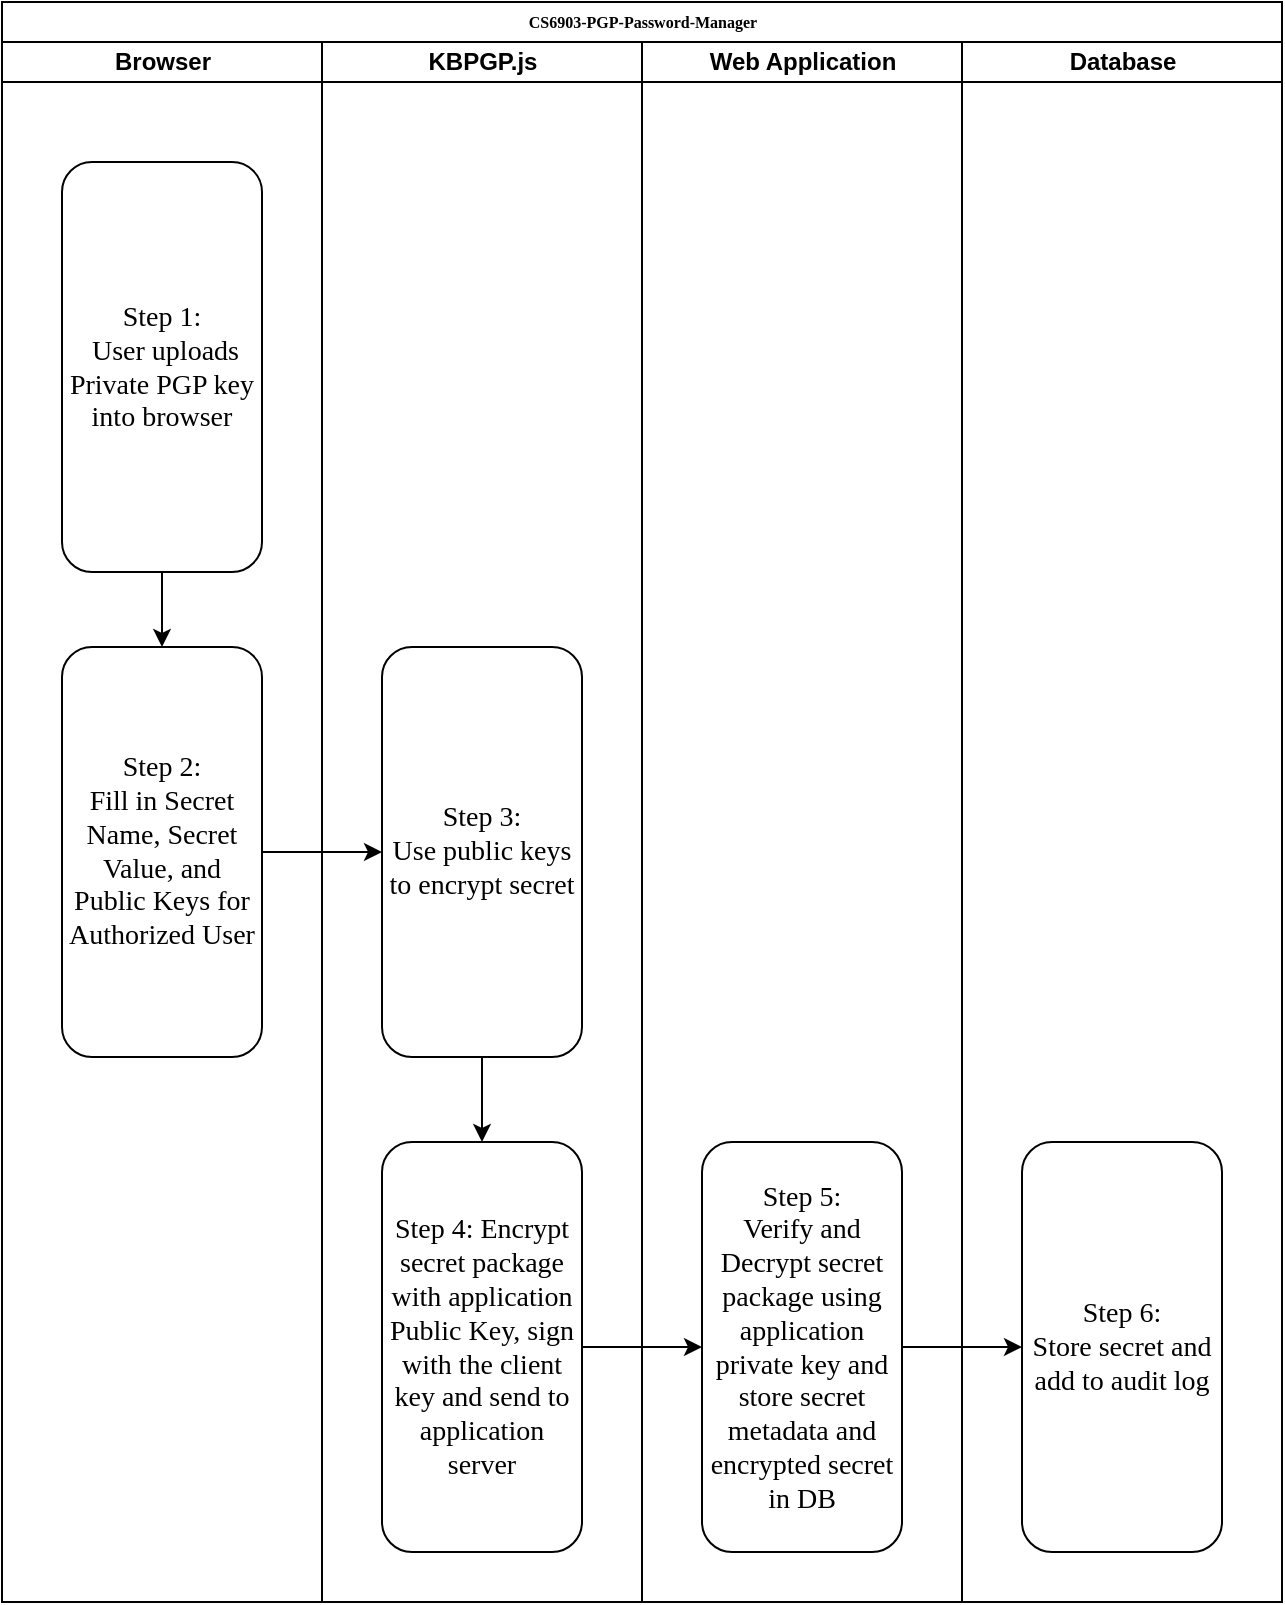 <mxfile version="14.5.1" type="device" pages="3"><diagram name="Encryption Workflow" id="3IWM-hO4_AfGY4iNZ0u6"><mxGraphModel dx="1106" dy="997" grid="1" gridSize="10" guides="1" tooltips="1" connect="1" arrows="1" fold="1" page="1" pageScale="1" pageWidth="1100" pageHeight="850" background="#ffffff" math="0" shadow="0"><root><mxCell id="H6HY7y45X6eIFJvKDLGl-0"/><mxCell id="H6HY7y45X6eIFJvKDLGl-1" parent="H6HY7y45X6eIFJvKDLGl-0"/><mxCell id="H6HY7y45X6eIFJvKDLGl-2" value="CS6903-PGP-Password-Manager" style="swimlane;html=1;childLayout=stackLayout;startSize=20;rounded=0;shadow=0;labelBackgroundColor=none;strokeWidth=1;fontFamily=Verdana;fontSize=8;align=center;" parent="H6HY7y45X6eIFJvKDLGl-1" vertex="1"><mxGeometry x="70" y="40" width="640" height="800" as="geometry"/></mxCell><mxCell id="H6HY7y45X6eIFJvKDLGl-3" value="Browser" style="swimlane;html=1;startSize=20;" parent="H6HY7y45X6eIFJvKDLGl-2" vertex="1"><mxGeometry y="20" width="160" height="780" as="geometry"/></mxCell><mxCell id="H6HY7y45X6eIFJvKDLGl-42" style="edgeStyle=orthogonalEdgeStyle;rounded=0;orthogonalLoop=1;jettySize=auto;html=1;exitX=0.5;exitY=1;exitDx=0;exitDy=0;" parent="H6HY7y45X6eIFJvKDLGl-3" source="H6HY7y45X6eIFJvKDLGl-4" target="H6HY7y45X6eIFJvKDLGl-7" edge="1"><mxGeometry relative="1" as="geometry"/></mxCell><mxCell id="H6HY7y45X6eIFJvKDLGl-4" value="&lt;font style=&quot;font-size: 14px&quot;&gt;Step 1:&lt;br&gt;&amp;nbsp;User uploads Private PGP key into browser&lt;/font&gt;" style="rounded=1;whiteSpace=wrap;html=1;shadow=0;labelBackgroundColor=none;strokeWidth=1;fontFamily=Verdana;fontSize=8;align=center;" parent="H6HY7y45X6eIFJvKDLGl-3" vertex="1"><mxGeometry x="30" y="60" width="100" height="205" as="geometry"/></mxCell><mxCell id="H6HY7y45X6eIFJvKDLGl-7" value="&lt;font style=&quot;font-size: 14px&quot;&gt;Step 2: &lt;br&gt;Fill in Secret Name, Secret Value, and Public Keys for Authorized User&lt;br&gt;&lt;/font&gt;" style="rounded=1;whiteSpace=wrap;html=1;shadow=0;labelBackgroundColor=none;strokeWidth=1;fontFamily=Verdana;fontSize=8;align=center;" parent="H6HY7y45X6eIFJvKDLGl-3" vertex="1"><mxGeometry x="30" y="302.5" width="100" height="205" as="geometry"/></mxCell><mxCell id="H6HY7y45X6eIFJvKDLGl-9" style="edgeStyle=orthogonalEdgeStyle;rounded=1;html=1;labelBackgroundColor=none;startArrow=none;startFill=0;startSize=5;endArrow=classicThin;endFill=1;endSize=5;jettySize=auto;orthogonalLoop=1;strokeWidth=1;fontFamily=Verdana;fontSize=8" parent="H6HY7y45X6eIFJvKDLGl-2" edge="1"><mxGeometry relative="1" as="geometry"><mxPoint x="120" y="205" as="sourcePoint"/></mxGeometry></mxCell><mxCell id="H6HY7y45X6eIFJvKDLGl-10" style="edgeStyle=orthogonalEdgeStyle;rounded=1;html=1;labelBackgroundColor=none;startArrow=none;startFill=0;startSize=5;endArrow=classicThin;endFill=1;endSize=5;jettySize=auto;orthogonalLoop=1;strokeWidth=1;fontFamily=Verdana;fontSize=8" parent="H6HY7y45X6eIFJvKDLGl-2" edge="1"><mxGeometry relative="1" as="geometry"><mxPoint x="70" y="235" as="targetPoint"/></mxGeometry></mxCell><mxCell id="H6HY7y45X6eIFJvKDLGl-11" style="edgeStyle=orthogonalEdgeStyle;rounded=1;html=1;labelBackgroundColor=none;startArrow=none;startFill=0;startSize=5;endArrow=classicThin;endFill=1;endSize=5;jettySize=auto;orthogonalLoop=1;strokeWidth=1;fontFamily=Verdana;fontSize=8" parent="H6HY7y45X6eIFJvKDLGl-2" edge="1"><mxGeometry relative="1" as="geometry"><mxPoint x="510" y="290" as="targetPoint"/></mxGeometry></mxCell><mxCell id="H6HY7y45X6eIFJvKDLGl-12" style="edgeStyle=orthogonalEdgeStyle;rounded=1;html=1;labelBackgroundColor=none;startArrow=none;startFill=0;startSize=5;endArrow=classicThin;endFill=1;endSize=5;jettySize=auto;orthogonalLoop=1;strokeWidth=1;fontFamily=Verdana;fontSize=8" parent="H6HY7y45X6eIFJvKDLGl-2" edge="1"><mxGeometry relative="1" as="geometry"><mxPoint x="670" y="690" as="targetPoint"/></mxGeometry></mxCell><mxCell id="H6HY7y45X6eIFJvKDLGl-13" style="edgeStyle=orthogonalEdgeStyle;rounded=1;html=1;labelBackgroundColor=none;startArrow=none;startFill=0;startSize=5;endArrow=classicThin;endFill=1;endSize=5;jettySize=auto;orthogonalLoop=1;strokeWidth=1;fontFamily=Verdana;fontSize=8" parent="H6HY7y45X6eIFJvKDLGl-2" edge="1"><mxGeometry relative="1" as="geometry"><mxPoint x="770" y="690" as="sourcePoint"/></mxGeometry></mxCell><mxCell id="H6HY7y45X6eIFJvKDLGl-14" style="edgeStyle=orthogonalEdgeStyle;rounded=1;html=1;labelBackgroundColor=none;startArrow=none;startFill=0;startSize=5;endArrow=classicThin;endFill=1;endSize=5;jettySize=auto;orthogonalLoop=1;strokeWidth=1;fontFamily=Verdana;fontSize=8" parent="H6HY7y45X6eIFJvKDLGl-2" edge="1"><mxGeometry relative="1" as="geometry"><mxPoint x="610" y="450" as="sourcePoint"/></mxGeometry></mxCell><mxCell id="H6HY7y45X6eIFJvKDLGl-15" style="edgeStyle=orthogonalEdgeStyle;rounded=1;html=1;labelBackgroundColor=none;startArrow=none;startFill=0;startSize=5;endArrow=classicThin;endFill=1;endSize=5;jettySize=auto;orthogonalLoop=1;strokeWidth=1;fontFamily=Verdana;fontSize=8" parent="H6HY7y45X6eIFJvKDLGl-2" edge="1"><mxGeometry relative="1" as="geometry"><Array as="points"><mxPoint x="660" y="610"/><mxPoint x="660" y="550"/><mxPoint x="400" y="550"/></Array><mxPoint x="400" y="580" as="targetPoint"/></mxGeometry></mxCell><mxCell id="H6HY7y45X6eIFJvKDLGl-16" style="edgeStyle=orthogonalEdgeStyle;rounded=1;html=1;labelBackgroundColor=none;startArrow=none;startFill=0;startSize=5;endArrow=classicThin;endFill=1;endSize=5;jettySize=auto;orthogonalLoop=1;strokeColor=#000000;strokeWidth=1;fontFamily=Verdana;fontSize=8;fontColor=#000000;" parent="H6HY7y45X6eIFJvKDLGl-2" edge="1"><mxGeometry relative="1" as="geometry"><mxPoint x="610" y="610" as="targetPoint"/></mxGeometry></mxCell><mxCell id="H6HY7y45X6eIFJvKDLGl-17" style="edgeStyle=orthogonalEdgeStyle;rounded=1;html=1;labelBackgroundColor=none;startArrow=none;startFill=0;startSize=5;endArrow=classicThin;endFill=1;endSize=5;jettySize=auto;orthogonalLoop=1;strokeWidth=1;fontFamily=Verdana;fontSize=8" parent="H6HY7y45X6eIFJvKDLGl-2" edge="1"><mxGeometry relative="1" as="geometry"><Array as="points"><mxPoint x="660" y="610"/><mxPoint x="660" y="550"/><mxPoint x="80" y="550"/></Array><mxPoint x="80" y="580" as="targetPoint"/></mxGeometry></mxCell><mxCell id="H6HY7y45X6eIFJvKDLGl-18" style="edgeStyle=orthogonalEdgeStyle;rounded=1;html=1;labelBackgroundColor=none;startArrow=none;startFill=0;startSize=5;endArrow=classicThin;endFill=1;endSize=5;jettySize=auto;orthogonalLoop=1;strokeWidth=1;fontFamily=Verdana;fontSize=8" parent="H6HY7y45X6eIFJvKDLGl-2" edge="1"><mxGeometry relative="1" as="geometry"><Array as="points"><mxPoint x="80" y="650"/><mxPoint x="490" y="650"/><mxPoint x="490" y="610"/></Array><mxPoint x="80" y="640" as="sourcePoint"/></mxGeometry></mxCell><mxCell id="H6HY7y45X6eIFJvKDLGl-19" style="edgeStyle=orthogonalEdgeStyle;rounded=1;html=1;labelBackgroundColor=none;startArrow=none;startFill=0;startSize=5;endArrow=classicThin;endFill=1;endSize=5;jettySize=auto;orthogonalLoop=1;strokeWidth=1;fontFamily=Verdana;fontSize=8" parent="H6HY7y45X6eIFJvKDLGl-2" edge="1"><mxGeometry relative="1" as="geometry"><mxPoint x="450" y="610" as="sourcePoint"/></mxGeometry></mxCell><mxCell id="H6HY7y45X6eIFJvKDLGl-20" value="KBPGP.js" style="swimlane;html=1;startSize=20;" parent="H6HY7y45X6eIFJvKDLGl-2" vertex="1"><mxGeometry x="160" y="20" width="160" height="780" as="geometry"/></mxCell><mxCell id="H6HY7y45X6eIFJvKDLGl-46" style="edgeStyle=orthogonalEdgeStyle;rounded=0;orthogonalLoop=1;jettySize=auto;html=1;entryX=0.5;entryY=0;entryDx=0;entryDy=0;" parent="H6HY7y45X6eIFJvKDLGl-20" source="H6HY7y45X6eIFJvKDLGl-23" target="H6HY7y45X6eIFJvKDLGl-8" edge="1"><mxGeometry relative="1" as="geometry"/></mxCell><mxCell id="H6HY7y45X6eIFJvKDLGl-23" value="&lt;font style=&quot;font-size: 14px&quot;&gt;Step 3: &lt;br&gt;Use public keys to encrypt secret&lt;br&gt;&lt;/font&gt;" style="rounded=1;whiteSpace=wrap;html=1;shadow=0;labelBackgroundColor=none;strokeWidth=1;fontFamily=Verdana;fontSize=8;align=center;" parent="H6HY7y45X6eIFJvKDLGl-20" vertex="1"><mxGeometry x="30" y="302.5" width="100" height="205" as="geometry"/></mxCell><mxCell id="H6HY7y45X6eIFJvKDLGl-8" value="&lt;font style=&quot;font-size: 14px&quot;&gt;Step 4: Encrypt secret package with application Public Key, sign with the client key and send to application server&lt;br&gt;&lt;/font&gt;" style="rounded=1;whiteSpace=wrap;html=1;shadow=0;labelBackgroundColor=none;strokeWidth=1;fontFamily=Verdana;fontSize=8;align=center;" parent="H6HY7y45X6eIFJvKDLGl-20" vertex="1"><mxGeometry x="30" y="550" width="100" height="205" as="geometry"/></mxCell><mxCell id="H6HY7y45X6eIFJvKDLGl-24" value="Web Application" style="swimlane;html=1;startSize=20;" parent="H6HY7y45X6eIFJvKDLGl-2" vertex="1"><mxGeometry x="320" y="20" width="160" height="780" as="geometry"/></mxCell><mxCell id="H6HY7y45X6eIFJvKDLGl-25" style="edgeStyle=orthogonalEdgeStyle;rounded=1;html=1;labelBackgroundColor=none;startArrow=none;startFill=0;startSize=5;endArrow=classicThin;endFill=1;endSize=5;jettySize=auto;orthogonalLoop=1;strokeWidth=1;fontFamily=Verdana;fontSize=8" parent="H6HY7y45X6eIFJvKDLGl-24" edge="1"><mxGeometry relative="1" as="geometry"><mxPoint x="80" y="215" as="sourcePoint"/></mxGeometry></mxCell><mxCell id="H6HY7y45X6eIFJvKDLGl-43" value="&lt;font style=&quot;font-size: 14px&quot;&gt;Step 5:&lt;br&gt;Verify and Decrypt secret package using application private key and store secret metadata and encrypted secret in DB&lt;br&gt;&lt;/font&gt;" style="rounded=1;whiteSpace=wrap;html=1;shadow=0;labelBackgroundColor=none;strokeWidth=1;fontFamily=Verdana;fontSize=8;align=center;" parent="H6HY7y45X6eIFJvKDLGl-24" vertex="1"><mxGeometry x="30" y="550" width="100" height="205" as="geometry"/></mxCell><mxCell id="H6HY7y45X6eIFJvKDLGl-28" value="Database" style="swimlane;html=1;startSize=20;" parent="H6HY7y45X6eIFJvKDLGl-2" vertex="1"><mxGeometry x="480" y="20" width="160" height="780" as="geometry"/></mxCell><mxCell id="H6HY7y45X6eIFJvKDLGl-29" style="edgeStyle=orthogonalEdgeStyle;rounded=1;html=1;labelBackgroundColor=none;startArrow=none;startFill=0;startSize=5;endArrow=classicThin;endFill=1;endSize=5;jettySize=auto;orthogonalLoop=1;strokeWidth=1;fontFamily=Verdana;fontSize=8" parent="H6HY7y45X6eIFJvKDLGl-28" edge="1"><mxGeometry relative="1" as="geometry"><mxPoint x="80" y="400" as="targetPoint"/></mxGeometry></mxCell><mxCell id="H6HY7y45X6eIFJvKDLGl-30" style="edgeStyle=orthogonalEdgeStyle;rounded=1;html=1;labelBackgroundColor=none;startArrow=none;startFill=0;startSize=5;endArrow=classicThin;endFill=1;endSize=5;jettySize=auto;orthogonalLoop=1;strokeWidth=1;fontFamily=Verdana;fontSize=8" parent="H6HY7y45X6eIFJvKDLGl-28" edge="1"><mxGeometry relative="1" as="geometry"><mxPoint x="80" y="620" as="sourcePoint"/></mxGeometry></mxCell><mxCell id="H6HY7y45X6eIFJvKDLGl-44" value="&lt;font style=&quot;font-size: 14px&quot;&gt;Step 6:&lt;br&gt;Store secret and add to audit log&lt;br&gt;&lt;/font&gt;" style="rounded=1;whiteSpace=wrap;html=1;shadow=0;labelBackgroundColor=none;strokeWidth=1;fontFamily=Verdana;fontSize=8;align=center;" parent="H6HY7y45X6eIFJvKDLGl-28" vertex="1"><mxGeometry x="30" y="550" width="100" height="205" as="geometry"/></mxCell><mxCell id="H6HY7y45X6eIFJvKDLGl-36" style="edgeStyle=orthogonalEdgeStyle;rounded=0;orthogonalLoop=1;jettySize=auto;html=1;entryX=0;entryY=0.5;entryDx=0;entryDy=0;" parent="H6HY7y45X6eIFJvKDLGl-2" edge="1"><mxGeometry relative="1" as="geometry"><mxPoint x="450" y="182.5" as="sourcePoint"/></mxGeometry></mxCell><mxCell id="H6HY7y45X6eIFJvKDLGl-45" style="edgeStyle=orthogonalEdgeStyle;rounded=0;orthogonalLoop=1;jettySize=auto;html=1;entryX=0;entryY=0.5;entryDx=0;entryDy=0;" parent="H6HY7y45X6eIFJvKDLGl-2" source="H6HY7y45X6eIFJvKDLGl-7" target="H6HY7y45X6eIFJvKDLGl-23" edge="1"><mxGeometry relative="1" as="geometry"/></mxCell><mxCell id="H6HY7y45X6eIFJvKDLGl-47" style="edgeStyle=orthogonalEdgeStyle;rounded=0;orthogonalLoop=1;jettySize=auto;html=1;entryX=0;entryY=0.5;entryDx=0;entryDy=0;" parent="H6HY7y45X6eIFJvKDLGl-2" source="H6HY7y45X6eIFJvKDLGl-8" target="H6HY7y45X6eIFJvKDLGl-43" edge="1"><mxGeometry relative="1" as="geometry"/></mxCell><mxCell id="H6HY7y45X6eIFJvKDLGl-48" style="edgeStyle=orthogonalEdgeStyle;rounded=0;orthogonalLoop=1;jettySize=auto;html=1;" parent="H6HY7y45X6eIFJvKDLGl-2" source="H6HY7y45X6eIFJvKDLGl-43" target="H6HY7y45X6eIFJvKDLGl-44" edge="1"><mxGeometry relative="1" as="geometry"/></mxCell></root></mxGraphModel></diagram><diagram name="Decryption Workflow" id="74e2e168-ea6b-b213-b513-2b3c1d86103e"><mxGraphModel dx="1106" dy="997" grid="1" gridSize="10" guides="1" tooltips="1" connect="1" arrows="1" fold="1" page="1" pageScale="1" pageWidth="1100" pageHeight="850" background="#ffffff" math="0" shadow="0"><root><mxCell id="0"/><mxCell id="1" parent="0"/><mxCell id="77e6c97f196da883-1" value="CS6903-PGP-Password-Manager" style="swimlane;html=1;childLayout=stackLayout;startSize=20;rounded=0;shadow=0;labelBackgroundColor=none;strokeWidth=1;fontFamily=Verdana;fontSize=8;align=center;" parent="1" vertex="1"><mxGeometry x="70" y="40" width="640" height="570" as="geometry"/></mxCell><mxCell id="77e6c97f196da883-2" value="Browser" style="swimlane;html=1;startSize=20;" parent="77e6c97f196da883-1" vertex="1"><mxGeometry y="20" width="160" height="550" as="geometry"/></mxCell><mxCell id="77e6c97f196da883-8" value="&lt;font style=&quot;font-size: 14px&quot;&gt;Step 1: User uploads PGP key into browser&lt;/font&gt;" style="rounded=1;whiteSpace=wrap;html=1;shadow=0;labelBackgroundColor=none;strokeWidth=1;fontFamily=Verdana;fontSize=8;align=center;" parent="77e6c97f196da883-2" vertex="1"><mxGeometry x="30" y="60" width="100" height="205" as="geometry"/></mxCell><mxCell id="_BWTl9NJA3DsCu5aXphu-7" value="&lt;font style=&quot;font-size: 14px&quot;&gt;Step 7: Display secret names, values, and authorized users (key IDs)&lt;br&gt;&lt;/font&gt;" style="rounded=1;whiteSpace=wrap;html=1;shadow=0;labelBackgroundColor=none;strokeWidth=1;fontFamily=Verdana;fontSize=8;align=center;" parent="77e6c97f196da883-2" vertex="1"><mxGeometry x="30" y="290" width="100" height="205" as="geometry"/></mxCell><mxCell id="77e6c97f196da883-28" style="edgeStyle=orthogonalEdgeStyle;rounded=1;html=1;labelBackgroundColor=none;startArrow=none;startFill=0;startSize=5;endArrow=classicThin;endFill=1;endSize=5;jettySize=auto;orthogonalLoop=1;strokeWidth=1;fontFamily=Verdana;fontSize=8" parent="77e6c97f196da883-1" edge="1"><mxGeometry relative="1" as="geometry"><mxPoint x="120" y="205" as="sourcePoint"/></mxGeometry></mxCell><mxCell id="77e6c97f196da883-30" style="edgeStyle=orthogonalEdgeStyle;rounded=1;html=1;labelBackgroundColor=none;startArrow=none;startFill=0;startSize=5;endArrow=classicThin;endFill=1;endSize=5;jettySize=auto;orthogonalLoop=1;strokeWidth=1;fontFamily=Verdana;fontSize=8" parent="77e6c97f196da883-1" edge="1"><mxGeometry relative="1" as="geometry"><mxPoint x="70" y="235" as="targetPoint"/></mxGeometry></mxCell><mxCell id="77e6c97f196da883-33" style="edgeStyle=orthogonalEdgeStyle;rounded=1;html=1;labelBackgroundColor=none;startArrow=none;startFill=0;startSize=5;endArrow=classicThin;endFill=1;endSize=5;jettySize=auto;orthogonalLoop=1;strokeWidth=1;fontFamily=Verdana;fontSize=8" parent="77e6c97f196da883-1" edge="1"><mxGeometry relative="1" as="geometry"><mxPoint x="510" y="290" as="targetPoint"/></mxGeometry></mxCell><mxCell id="77e6c97f196da883-39" style="edgeStyle=orthogonalEdgeStyle;rounded=1;html=1;labelBackgroundColor=none;startArrow=none;startFill=0;startSize=5;endArrow=classicThin;endFill=1;endSize=5;jettySize=auto;orthogonalLoop=1;strokeWidth=1;fontFamily=Verdana;fontSize=8" parent="77e6c97f196da883-1" edge="1"><mxGeometry relative="1" as="geometry"><mxPoint x="670" y="690" as="targetPoint"/></mxGeometry></mxCell><mxCell id="77e6c97f196da883-40" style="edgeStyle=orthogonalEdgeStyle;rounded=1;html=1;labelBackgroundColor=none;startArrow=none;startFill=0;startSize=5;endArrow=classicThin;endFill=1;endSize=5;jettySize=auto;orthogonalLoop=1;strokeWidth=1;fontFamily=Verdana;fontSize=8" parent="77e6c97f196da883-1" edge="1"><mxGeometry relative="1" as="geometry"><mxPoint x="770" y="690" as="sourcePoint"/></mxGeometry></mxCell><mxCell id="107ba76e4e335f99-1" style="edgeStyle=orthogonalEdgeStyle;rounded=1;html=1;labelBackgroundColor=none;startArrow=none;startFill=0;startSize=5;endArrow=classicThin;endFill=1;endSize=5;jettySize=auto;orthogonalLoop=1;strokeWidth=1;fontFamily=Verdana;fontSize=8" parent="77e6c97f196da883-1" edge="1"><mxGeometry relative="1" as="geometry"><mxPoint x="610" y="450" as="sourcePoint"/></mxGeometry></mxCell><mxCell id="107ba76e4e335f99-2" style="edgeStyle=orthogonalEdgeStyle;rounded=1;html=1;labelBackgroundColor=none;startArrow=none;startFill=0;startSize=5;endArrow=classicThin;endFill=1;endSize=5;jettySize=auto;orthogonalLoop=1;strokeWidth=1;fontFamily=Verdana;fontSize=8" parent="77e6c97f196da883-1" edge="1"><mxGeometry relative="1" as="geometry"><Array as="points"><mxPoint x="660" y="610"/><mxPoint x="660" y="550"/><mxPoint x="400" y="550"/></Array><mxPoint x="400" y="580" as="targetPoint"/></mxGeometry></mxCell><mxCell id="107ba76e4e335f99-3" style="edgeStyle=orthogonalEdgeStyle;rounded=1;html=1;labelBackgroundColor=none;startArrow=none;startFill=0;startSize=5;endArrow=classicThin;endFill=1;endSize=5;jettySize=auto;orthogonalLoop=1;strokeColor=#000000;strokeWidth=1;fontFamily=Verdana;fontSize=8;fontColor=#000000;" parent="77e6c97f196da883-1" edge="1"><mxGeometry relative="1" as="geometry"><mxPoint x="610" y="610" as="targetPoint"/></mxGeometry></mxCell><mxCell id="107ba76e4e335f99-4" style="edgeStyle=orthogonalEdgeStyle;rounded=1;html=1;labelBackgroundColor=none;startArrow=none;startFill=0;startSize=5;endArrow=classicThin;endFill=1;endSize=5;jettySize=auto;orthogonalLoop=1;strokeWidth=1;fontFamily=Verdana;fontSize=8" parent="77e6c97f196da883-1" edge="1"><mxGeometry relative="1" as="geometry"><Array as="points"><mxPoint x="660" y="610"/><mxPoint x="660" y="550"/><mxPoint x="80" y="550"/></Array><mxPoint x="80" y="580" as="targetPoint"/></mxGeometry></mxCell><mxCell id="107ba76e4e335f99-5" style="edgeStyle=orthogonalEdgeStyle;rounded=1;html=1;labelBackgroundColor=none;startArrow=none;startFill=0;startSize=5;endArrow=classicThin;endFill=1;endSize=5;jettySize=auto;orthogonalLoop=1;strokeWidth=1;fontFamily=Verdana;fontSize=8" parent="77e6c97f196da883-1" edge="1"><mxGeometry relative="1" as="geometry"><Array as="points"><mxPoint x="80" y="650"/><mxPoint x="490" y="650"/><mxPoint x="490" y="610"/></Array><mxPoint x="80" y="640" as="sourcePoint"/></mxGeometry></mxCell><mxCell id="107ba76e4e335f99-6" style="edgeStyle=orthogonalEdgeStyle;rounded=1;html=1;labelBackgroundColor=none;startArrow=none;startFill=0;startSize=5;endArrow=classicThin;endFill=1;endSize=5;jettySize=auto;orthogonalLoop=1;strokeWidth=1;fontFamily=Verdana;fontSize=8" parent="77e6c97f196da883-1" edge="1"><mxGeometry relative="1" as="geometry"><mxPoint x="450" y="610" as="sourcePoint"/></mxGeometry></mxCell><mxCell id="77e6c97f196da883-3" value="KBPGP.js" style="swimlane;html=1;startSize=20;" parent="77e6c97f196da883-1" vertex="1"><mxGeometry x="160" y="20" width="160" height="550" as="geometry"/></mxCell><mxCell id="_BWTl9NJA3DsCu5aXphu-1" value="&lt;font style=&quot;font-size: 14px&quot;&gt;Step 2:&lt;br&gt;KBPGP extracts KeyID from Private Key and sends request to API for all secrets encrypted with KeyID&lt;br&gt;&lt;/font&gt;" style="rounded=1;whiteSpace=wrap;html=1;shadow=0;labelBackgroundColor=none;strokeWidth=1;fontFamily=Verdana;fontSize=8;align=center;" parent="77e6c97f196da883-3" vertex="1"><mxGeometry x="30" y="60" width="100" height="205" as="geometry"/></mxCell><mxCell id="_BWTl9NJA3DsCu5aXphu-6" value="&lt;font style=&quot;font-size: 14px&quot;&gt;Step 6: Decrypt results using user PGP Key&lt;br&gt;&lt;/font&gt;" style="rounded=1;whiteSpace=wrap;html=1;shadow=0;labelBackgroundColor=none;strokeWidth=1;fontFamily=Verdana;fontSize=8;align=center;" parent="77e6c97f196da883-3" vertex="1"><mxGeometry x="30" y="290" width="100" height="205" as="geometry"/></mxCell><mxCell id="77e6c97f196da883-4" value="Web Application" style="swimlane;html=1;startSize=20;" parent="77e6c97f196da883-1" vertex="1"><mxGeometry x="320" y="20" width="160" height="550" as="geometry"/></mxCell><mxCell id="77e6c97f196da883-29" style="edgeStyle=orthogonalEdgeStyle;rounded=1;html=1;labelBackgroundColor=none;startArrow=none;startFill=0;startSize=5;endArrow=classicThin;endFill=1;endSize=5;jettySize=auto;orthogonalLoop=1;strokeWidth=1;fontFamily=Verdana;fontSize=8" parent="77e6c97f196da883-4" edge="1"><mxGeometry relative="1" as="geometry"><mxPoint x="80" y="215" as="sourcePoint"/></mxGeometry></mxCell><mxCell id="_BWTl9NJA3DsCu5aXphu-2" value="&lt;font style=&quot;font-size: 14px&quot;&gt;Step 3:&lt;br&gt;Perform DB Query to return all secrets that match KeyID&lt;br&gt;&lt;/font&gt;" style="rounded=1;whiteSpace=wrap;html=1;shadow=0;labelBackgroundColor=none;strokeWidth=1;fontFamily=Verdana;fontSize=8;align=center;" parent="77e6c97f196da883-4" vertex="1"><mxGeometry x="30" y="60" width="100" height="205" as="geometry"/></mxCell><mxCell id="_BWTl9NJA3DsCu5aXphu-5" value="&lt;font style=&quot;font-size: 14px&quot;&gt;Step 5: Encrypt results using stored Public Key and return to client&lt;br&gt;&lt;/font&gt;" style="rounded=1;whiteSpace=wrap;html=1;shadow=0;labelBackgroundColor=none;strokeWidth=1;fontFamily=Verdana;fontSize=8;align=center;" parent="77e6c97f196da883-4" vertex="1"><mxGeometry x="30" y="290" width="100" height="205" as="geometry"/></mxCell><mxCell id="77e6c97f196da883-5" value="Database" style="swimlane;html=1;startSize=20;" parent="77e6c97f196da883-1" vertex="1"><mxGeometry x="480" y="20" width="160" height="550" as="geometry"/></mxCell><mxCell id="77e6c97f196da883-35" style="edgeStyle=orthogonalEdgeStyle;rounded=1;html=1;labelBackgroundColor=none;startArrow=none;startFill=0;startSize=5;endArrow=classicThin;endFill=1;endSize=5;jettySize=auto;orthogonalLoop=1;strokeWidth=1;fontFamily=Verdana;fontSize=8" parent="77e6c97f196da883-5" edge="1"><mxGeometry relative="1" as="geometry"><mxPoint x="80" y="400" as="targetPoint"/></mxGeometry></mxCell><mxCell id="77e6c97f196da883-36" style="edgeStyle=orthogonalEdgeStyle;rounded=1;html=1;labelBackgroundColor=none;startArrow=none;startFill=0;startSize=5;endArrow=classicThin;endFill=1;endSize=5;jettySize=auto;orthogonalLoop=1;strokeWidth=1;fontFamily=Verdana;fontSize=8" parent="77e6c97f196da883-5" edge="1"><mxGeometry relative="1" as="geometry"><mxPoint x="80" y="620" as="sourcePoint"/></mxGeometry></mxCell><mxCell id="_BWTl9NJA3DsCu5aXphu-16" style="edgeStyle=orthogonalEdgeStyle;rounded=0;orthogonalLoop=1;jettySize=auto;html=1;entryX=0.5;entryY=0;entryDx=0;entryDy=0;" parent="77e6c97f196da883-5" source="_BWTl9NJA3DsCu5aXphu-3" target="_BWTl9NJA3DsCu5aXphu-4" edge="1"><mxGeometry relative="1" as="geometry"/></mxCell><mxCell id="_BWTl9NJA3DsCu5aXphu-3" value="&lt;font style=&quot;font-size: 14px&quot;&gt;Step 4: Query underlying data store and store log of data access&lt;br&gt;&lt;/font&gt;" style="rounded=1;whiteSpace=wrap;html=1;shadow=0;labelBackgroundColor=none;strokeWidth=1;fontFamily=Verdana;fontSize=8;align=center;" parent="77e6c97f196da883-5" vertex="1"><mxGeometry x="30" y="60" width="100" height="205" as="geometry"/></mxCell><mxCell id="_BWTl9NJA3DsCu5aXphu-4" value="&lt;font style=&quot;font-size: 14px&quot;&gt;Step 5: Return results&lt;br&gt;&lt;/font&gt;" style="rounded=1;whiteSpace=wrap;html=1;shadow=0;labelBackgroundColor=none;strokeWidth=1;fontFamily=Verdana;fontSize=8;align=center;" parent="77e6c97f196da883-5" vertex="1"><mxGeometry x="30" y="290" width="100" height="205" as="geometry"/></mxCell><mxCell id="_BWTl9NJA3DsCu5aXphu-11" style="edgeStyle=orthogonalEdgeStyle;rounded=0;orthogonalLoop=1;jettySize=auto;html=1;" parent="77e6c97f196da883-1" source="77e6c97f196da883-8" target="_BWTl9NJA3DsCu5aXphu-1" edge="1"><mxGeometry relative="1" as="geometry"/></mxCell><mxCell id="_BWTl9NJA3DsCu5aXphu-14" style="edgeStyle=orthogonalEdgeStyle;rounded=0;orthogonalLoop=1;jettySize=auto;html=1;" parent="77e6c97f196da883-1" source="_BWTl9NJA3DsCu5aXphu-1" target="_BWTl9NJA3DsCu5aXphu-2" edge="1"><mxGeometry relative="1" as="geometry"/></mxCell><mxCell id="_BWTl9NJA3DsCu5aXphu-15" style="edgeStyle=orthogonalEdgeStyle;rounded=0;orthogonalLoop=1;jettySize=auto;html=1;entryX=0;entryY=0.5;entryDx=0;entryDy=0;" parent="77e6c97f196da883-1" source="_BWTl9NJA3DsCu5aXphu-2" target="_BWTl9NJA3DsCu5aXphu-3" edge="1"><mxGeometry relative="1" as="geometry"/></mxCell><mxCell id="_BWTl9NJA3DsCu5aXphu-17" style="edgeStyle=orthogonalEdgeStyle;rounded=0;orthogonalLoop=1;jettySize=auto;html=1;entryX=1;entryY=0.5;entryDx=0;entryDy=0;" parent="77e6c97f196da883-1" source="_BWTl9NJA3DsCu5aXphu-4" target="_BWTl9NJA3DsCu5aXphu-5" edge="1"><mxGeometry relative="1" as="geometry"/></mxCell><mxCell id="_BWTl9NJA3DsCu5aXphu-18" style="edgeStyle=orthogonalEdgeStyle;rounded=0;orthogonalLoop=1;jettySize=auto;html=1;exitX=0;exitY=0.5;exitDx=0;exitDy=0;entryX=1;entryY=0.5;entryDx=0;entryDy=0;" parent="77e6c97f196da883-1" source="_BWTl9NJA3DsCu5aXphu-5" target="_BWTl9NJA3DsCu5aXphu-6" edge="1"><mxGeometry relative="1" as="geometry"/></mxCell><mxCell id="_BWTl9NJA3DsCu5aXphu-19" style="edgeStyle=orthogonalEdgeStyle;rounded=0;orthogonalLoop=1;jettySize=auto;html=1;" parent="77e6c97f196da883-1" source="_BWTl9NJA3DsCu5aXphu-6" target="_BWTl9NJA3DsCu5aXphu-7" edge="1"><mxGeometry relative="1" as="geometry"/></mxCell></root></mxGraphModel></diagram><diagram name="Modify Secret" id="Sg83YaJTaqCrwKvpsOIJ"><mxGraphModel dx="1106" dy="997" grid="1" gridSize="10" guides="1" tooltips="1" connect="1" arrows="1" fold="1" page="1" pageScale="1" pageWidth="1100" pageHeight="850" background="#ffffff" math="0" shadow="0"><root><mxCell id="P2J-Ul9F89uQKDIe2ClY-0"/><mxCell id="P2J-Ul9F89uQKDIe2ClY-1" parent="P2J-Ul9F89uQKDIe2ClY-0"/><mxCell id="P2J-Ul9F89uQKDIe2ClY-2" value="CS6903-PGP-Password-Manager" style="swimlane;html=1;childLayout=stackLayout;startSize=20;rounded=0;shadow=0;labelBackgroundColor=none;strokeWidth=1;fontFamily=Verdana;fontSize=8;align=center;" parent="P2J-Ul9F89uQKDIe2ClY-1" vertex="1"><mxGeometry x="70" y="40" width="640" height="1060" as="geometry"/></mxCell><mxCell id="P2J-Ul9F89uQKDIe2ClY-3" value="Browser" style="swimlane;html=1;startSize=20;" parent="P2J-Ul9F89uQKDIe2ClY-2" vertex="1"><mxGeometry y="20" width="160" height="1040" as="geometry"/></mxCell><mxCell id="P2J-Ul9F89uQKDIe2ClY-4" value="&lt;font style=&quot;font-size: 14px&quot;&gt;Step 1: User uploads PGP key into browser&lt;/font&gt;" style="rounded=1;whiteSpace=wrap;html=1;shadow=0;labelBackgroundColor=none;strokeWidth=1;fontFamily=Verdana;fontSize=8;align=center;" parent="P2J-Ul9F89uQKDIe2ClY-3" vertex="1"><mxGeometry x="30" y="60" width="100" height="205" as="geometry"/></mxCell><mxCell id="P2J-Ul9F89uQKDIe2ClY-6" value="&lt;font style=&quot;font-size: 14px&quot;&gt;Step 7: Display secret names with option to decrypt&lt;br&gt;&lt;/font&gt;" style="rounded=1;whiteSpace=wrap;html=1;shadow=0;labelBackgroundColor=none;strokeWidth=1;fontFamily=Verdana;fontSize=8;align=center;" parent="P2J-Ul9F89uQKDIe2ClY-3" vertex="1"><mxGeometry x="30" y="290" width="100" height="205" as="geometry"/></mxCell><mxCell id="1ApLNzUi9xRlLUHDw-4t-5" style="edgeStyle=orthogonalEdgeStyle;rounded=0;orthogonalLoop=1;jettySize=auto;html=1;entryX=0.5;entryY=0;entryDx=0;entryDy=0;" parent="P2J-Ul9F89uQKDIe2ClY-3" target="1ApLNzUi9xRlLUHDw-4t-0" edge="1"><mxGeometry relative="1" as="geometry"><mxPoint x="80" y="495" as="sourcePoint"/></mxGeometry></mxCell><mxCell id="1ApLNzUi9xRlLUHDw-4t-0" value="&lt;font style=&quot;font-size: 14px&quot;&gt;Step 11: &lt;br&gt;Update secret values (public keys, secret name, secret value)&lt;br&gt;&lt;/font&gt;" style="rounded=1;whiteSpace=wrap;html=1;shadow=0;labelBackgroundColor=none;strokeWidth=1;fontFamily=Verdana;fontSize=8;align=center;" parent="P2J-Ul9F89uQKDIe2ClY-3" vertex="1"><mxGeometry x="30" y="560" width="100" height="205" as="geometry"/></mxCell><mxCell id="P2J-Ul9F89uQKDIe2ClY-9" style="edgeStyle=orthogonalEdgeStyle;rounded=1;html=1;labelBackgroundColor=none;startArrow=none;startFill=0;startSize=5;endArrow=classicThin;endFill=1;endSize=5;jettySize=auto;orthogonalLoop=1;strokeWidth=1;fontFamily=Verdana;fontSize=8" parent="P2J-Ul9F89uQKDIe2ClY-2" edge="1"><mxGeometry relative="1" as="geometry"><mxPoint x="120" y="205" as="sourcePoint"/></mxGeometry></mxCell><mxCell id="P2J-Ul9F89uQKDIe2ClY-10" style="edgeStyle=orthogonalEdgeStyle;rounded=1;html=1;labelBackgroundColor=none;startArrow=none;startFill=0;startSize=5;endArrow=classicThin;endFill=1;endSize=5;jettySize=auto;orthogonalLoop=1;strokeWidth=1;fontFamily=Verdana;fontSize=8" parent="P2J-Ul9F89uQKDIe2ClY-2" edge="1"><mxGeometry relative="1" as="geometry"><mxPoint x="70" y="235" as="targetPoint"/></mxGeometry></mxCell><mxCell id="P2J-Ul9F89uQKDIe2ClY-11" style="edgeStyle=orthogonalEdgeStyle;rounded=1;html=1;labelBackgroundColor=none;startArrow=none;startFill=0;startSize=5;endArrow=classicThin;endFill=1;endSize=5;jettySize=auto;orthogonalLoop=1;strokeWidth=1;fontFamily=Verdana;fontSize=8" parent="P2J-Ul9F89uQKDIe2ClY-2" edge="1"><mxGeometry relative="1" as="geometry"><mxPoint x="510" y="290" as="targetPoint"/></mxGeometry></mxCell><mxCell id="P2J-Ul9F89uQKDIe2ClY-12" style="edgeStyle=orthogonalEdgeStyle;rounded=1;html=1;labelBackgroundColor=none;startArrow=none;startFill=0;startSize=5;endArrow=classicThin;endFill=1;endSize=5;jettySize=auto;orthogonalLoop=1;strokeWidth=1;fontFamily=Verdana;fontSize=8" parent="P2J-Ul9F89uQKDIe2ClY-2" edge="1"><mxGeometry relative="1" as="geometry"><mxPoint x="670" y="690" as="targetPoint"/></mxGeometry></mxCell><mxCell id="P2J-Ul9F89uQKDIe2ClY-13" style="edgeStyle=orthogonalEdgeStyle;rounded=1;html=1;labelBackgroundColor=none;startArrow=none;startFill=0;startSize=5;endArrow=classicThin;endFill=1;endSize=5;jettySize=auto;orthogonalLoop=1;strokeWidth=1;fontFamily=Verdana;fontSize=8" parent="P2J-Ul9F89uQKDIe2ClY-2" edge="1"><mxGeometry relative="1" as="geometry"><mxPoint x="770" y="690" as="sourcePoint"/></mxGeometry></mxCell><mxCell id="P2J-Ul9F89uQKDIe2ClY-14" style="edgeStyle=orthogonalEdgeStyle;rounded=1;html=1;labelBackgroundColor=none;startArrow=none;startFill=0;startSize=5;endArrow=classicThin;endFill=1;endSize=5;jettySize=auto;orthogonalLoop=1;strokeWidth=1;fontFamily=Verdana;fontSize=8" parent="P2J-Ul9F89uQKDIe2ClY-2" edge="1"><mxGeometry relative="1" as="geometry"><mxPoint x="610" y="450" as="sourcePoint"/></mxGeometry></mxCell><mxCell id="P2J-Ul9F89uQKDIe2ClY-15" style="edgeStyle=orthogonalEdgeStyle;rounded=1;html=1;labelBackgroundColor=none;startArrow=none;startFill=0;startSize=5;endArrow=classicThin;endFill=1;endSize=5;jettySize=auto;orthogonalLoop=1;strokeWidth=1;fontFamily=Verdana;fontSize=8" parent="P2J-Ul9F89uQKDIe2ClY-2" edge="1"><mxGeometry relative="1" as="geometry"><Array as="points"><mxPoint x="660" y="610"/><mxPoint x="660" y="550"/><mxPoint x="400" y="550"/></Array><mxPoint x="400" y="580" as="targetPoint"/></mxGeometry></mxCell><mxCell id="P2J-Ul9F89uQKDIe2ClY-16" style="edgeStyle=orthogonalEdgeStyle;rounded=1;html=1;labelBackgroundColor=none;startArrow=none;startFill=0;startSize=5;endArrow=classicThin;endFill=1;endSize=5;jettySize=auto;orthogonalLoop=1;strokeColor=#000000;strokeWidth=1;fontFamily=Verdana;fontSize=8;fontColor=#000000;" parent="P2J-Ul9F89uQKDIe2ClY-2" edge="1"><mxGeometry relative="1" as="geometry"><mxPoint x="610" y="610" as="targetPoint"/></mxGeometry></mxCell><mxCell id="P2J-Ul9F89uQKDIe2ClY-17" style="edgeStyle=orthogonalEdgeStyle;rounded=1;html=1;labelBackgroundColor=none;startArrow=none;startFill=0;startSize=5;endArrow=classicThin;endFill=1;endSize=5;jettySize=auto;orthogonalLoop=1;strokeWidth=1;fontFamily=Verdana;fontSize=8" parent="P2J-Ul9F89uQKDIe2ClY-2" edge="1"><mxGeometry relative="1" as="geometry"><Array as="points"><mxPoint x="660" y="610"/><mxPoint x="660" y="550"/><mxPoint x="80" y="550"/></Array><mxPoint x="80" y="580" as="targetPoint"/></mxGeometry></mxCell><mxCell id="P2J-Ul9F89uQKDIe2ClY-18" style="edgeStyle=orthogonalEdgeStyle;rounded=1;html=1;labelBackgroundColor=none;startArrow=none;startFill=0;startSize=5;endArrow=classicThin;endFill=1;endSize=5;jettySize=auto;orthogonalLoop=1;strokeWidth=1;fontFamily=Verdana;fontSize=8" parent="P2J-Ul9F89uQKDIe2ClY-2" edge="1"><mxGeometry relative="1" as="geometry"><Array as="points"><mxPoint x="80" y="650"/><mxPoint x="490" y="650"/><mxPoint x="490" y="610"/></Array><mxPoint x="80" y="640" as="sourcePoint"/></mxGeometry></mxCell><mxCell id="P2J-Ul9F89uQKDIe2ClY-19" style="edgeStyle=orthogonalEdgeStyle;rounded=1;html=1;labelBackgroundColor=none;startArrow=none;startFill=0;startSize=5;endArrow=classicThin;endFill=1;endSize=5;jettySize=auto;orthogonalLoop=1;strokeWidth=1;fontFamily=Verdana;fontSize=8" parent="P2J-Ul9F89uQKDIe2ClY-2" edge="1"><mxGeometry relative="1" as="geometry"><mxPoint x="450" y="610" as="sourcePoint"/></mxGeometry></mxCell><mxCell id="P2J-Ul9F89uQKDIe2ClY-20" value="KBPGP.js" style="swimlane;html=1;startSize=20;" parent="P2J-Ul9F89uQKDIe2ClY-2" vertex="1"><mxGeometry x="160" y="20" width="160" height="1040" as="geometry"/></mxCell><mxCell id="P2J-Ul9F89uQKDIe2ClY-21" value="&lt;font style=&quot;font-size: 14px&quot;&gt;Step 2:&lt;br&gt;KBPGP extracts KeyID from Private Key and sends request to API for all secrets encrypted with KeyID&lt;br&gt;&lt;/font&gt;" style="rounded=1;whiteSpace=wrap;html=1;shadow=0;labelBackgroundColor=none;strokeWidth=1;fontFamily=Verdana;fontSize=8;align=center;" parent="P2J-Ul9F89uQKDIe2ClY-20" vertex="1"><mxGeometry x="30" y="60" width="100" height="205" as="geometry"/></mxCell><mxCell id="P2J-Ul9F89uQKDIe2ClY-22" value="&lt;font style=&quot;font-size: 14px&quot;&gt;Step 6: Decrypt results using user PGP Key (but not secrets)&lt;br&gt;&lt;/font&gt;" style="rounded=1;whiteSpace=wrap;html=1;shadow=0;labelBackgroundColor=none;strokeWidth=1;fontFamily=Verdana;fontSize=8;align=center;" parent="P2J-Ul9F89uQKDIe2ClY-20" vertex="1"><mxGeometry x="30" y="290" width="100" height="205" as="geometry"/></mxCell><mxCell id="1ApLNzUi9xRlLUHDw-4t-7" style="edgeStyle=orthogonalEdgeStyle;rounded=0;orthogonalLoop=1;jettySize=auto;html=1;entryX=0.5;entryY=0;entryDx=0;entryDy=0;" parent="P2J-Ul9F89uQKDIe2ClY-20" source="1ApLNzUi9xRlLUHDw-4t-1" target="1ApLNzUi9xRlLUHDw-4t-2" edge="1"><mxGeometry relative="1" as="geometry"/></mxCell><mxCell id="1ApLNzUi9xRlLUHDw-4t-1" value="&lt;font style=&quot;font-size: 14px&quot;&gt;Step 12: &lt;br&gt;Use public keys to encrypt secret&lt;br&gt;&lt;/font&gt;" style="rounded=1;whiteSpace=wrap;html=1;shadow=0;labelBackgroundColor=none;strokeWidth=1;fontFamily=Verdana;fontSize=8;align=center;" parent="P2J-Ul9F89uQKDIe2ClY-20" vertex="1"><mxGeometry x="30" y="560" width="100" height="205" as="geometry"/></mxCell><mxCell id="1ApLNzUi9xRlLUHDw-4t-2" value="&lt;font style=&quot;font-size: 14px&quot;&gt;Step 13: Encrypt secret package with application Public Key and send to application server&lt;br&gt;&lt;/font&gt;" style="rounded=1;whiteSpace=wrap;html=1;shadow=0;labelBackgroundColor=none;strokeWidth=1;fontFamily=Verdana;fontSize=8;align=center;" parent="P2J-Ul9F89uQKDIe2ClY-20" vertex="1"><mxGeometry x="30" y="807.5" width="100" height="205" as="geometry"/></mxCell><mxCell id="1ApLNzUi9xRlLUHDw-4t-6" style="edgeStyle=orthogonalEdgeStyle;rounded=0;orthogonalLoop=1;jettySize=auto;html=1;entryX=0;entryY=0.5;entryDx=0;entryDy=0;" parent="P2J-Ul9F89uQKDIe2ClY-2" source="1ApLNzUi9xRlLUHDw-4t-0" target="1ApLNzUi9xRlLUHDw-4t-1" edge="1"><mxGeometry relative="1" as="geometry"/></mxCell><mxCell id="1ApLNzUi9xRlLUHDw-4t-9" style="edgeStyle=orthogonalEdgeStyle;rounded=0;orthogonalLoop=1;jettySize=auto;html=1;" parent="P2J-Ul9F89uQKDIe2ClY-2" source="1ApLNzUi9xRlLUHDw-4t-3" target="1ApLNzUi9xRlLUHDw-4t-4" edge="1"><mxGeometry relative="1" as="geometry"/></mxCell><mxCell id="1ApLNzUi9xRlLUHDw-4t-10" style="edgeStyle=orthogonalEdgeStyle;rounded=0;orthogonalLoop=1;jettySize=auto;html=1;entryX=0;entryY=0.5;entryDx=0;entryDy=0;" parent="P2J-Ul9F89uQKDIe2ClY-2" source="1ApLNzUi9xRlLUHDw-4t-2" target="1ApLNzUi9xRlLUHDw-4t-3" edge="1"><mxGeometry relative="1" as="geometry"/></mxCell><mxCell id="P2J-Ul9F89uQKDIe2ClY-24" value="Web Application" style="swimlane;html=1;startSize=20;" parent="P2J-Ul9F89uQKDIe2ClY-2" vertex="1"><mxGeometry x="320" y="20" width="160" height="1040" as="geometry"/></mxCell><mxCell id="P2J-Ul9F89uQKDIe2ClY-25" style="edgeStyle=orthogonalEdgeStyle;rounded=1;html=1;labelBackgroundColor=none;startArrow=none;startFill=0;startSize=5;endArrow=classicThin;endFill=1;endSize=5;jettySize=auto;orthogonalLoop=1;strokeWidth=1;fontFamily=Verdana;fontSize=8" parent="P2J-Ul9F89uQKDIe2ClY-24" edge="1"><mxGeometry relative="1" as="geometry"><mxPoint x="80" y="215" as="sourcePoint"/></mxGeometry></mxCell><mxCell id="P2J-Ul9F89uQKDIe2ClY-26" value="&lt;font style=&quot;font-size: 14px&quot;&gt;Step 3:&lt;br&gt;Perform DB Query to return all secrets that match KeyID&lt;br&gt;&lt;/font&gt;" style="rounded=1;whiteSpace=wrap;html=1;shadow=0;labelBackgroundColor=none;strokeWidth=1;fontFamily=Verdana;fontSize=8;align=center;" parent="P2J-Ul9F89uQKDIe2ClY-24" vertex="1"><mxGeometry x="30" y="60" width="100" height="205" as="geometry"/></mxCell><mxCell id="P2J-Ul9F89uQKDIe2ClY-27" value="&lt;font style=&quot;font-size: 14px&quot;&gt;Step 5: Encrypt results using stored Public Key and return to client&lt;br&gt;&lt;/font&gt;" style="rounded=1;whiteSpace=wrap;html=1;shadow=0;labelBackgroundColor=none;strokeWidth=1;fontFamily=Verdana;fontSize=8;align=center;" parent="P2J-Ul9F89uQKDIe2ClY-24" vertex="1"><mxGeometry x="30" y="290" width="100" height="205" as="geometry"/></mxCell><mxCell id="1ApLNzUi9xRlLUHDw-4t-3" value="&lt;font style=&quot;font-size: 14px&quot;&gt;Step 14:&lt;br&gt;Decrypt secret package using application private key and update secret metadata and encrypted secret in DB&lt;br&gt;&lt;/font&gt;" style="rounded=1;whiteSpace=wrap;html=1;shadow=0;labelBackgroundColor=none;strokeWidth=1;fontFamily=Verdana;fontSize=8;align=center;" parent="P2J-Ul9F89uQKDIe2ClY-24" vertex="1"><mxGeometry x="30" y="807.5" width="100" height="205" as="geometry"/></mxCell><mxCell id="P2J-Ul9F89uQKDIe2ClY-28" value="Database" style="swimlane;html=1;startSize=20;" parent="P2J-Ul9F89uQKDIe2ClY-2" vertex="1"><mxGeometry x="480" y="20" width="160" height="1040" as="geometry"/></mxCell><mxCell id="P2J-Ul9F89uQKDIe2ClY-29" style="edgeStyle=orthogonalEdgeStyle;rounded=1;html=1;labelBackgroundColor=none;startArrow=none;startFill=0;startSize=5;endArrow=classicThin;endFill=1;endSize=5;jettySize=auto;orthogonalLoop=1;strokeWidth=1;fontFamily=Verdana;fontSize=8" parent="P2J-Ul9F89uQKDIe2ClY-28" edge="1"><mxGeometry relative="1" as="geometry"><mxPoint x="80" y="400" as="targetPoint"/></mxGeometry></mxCell><mxCell id="P2J-Ul9F89uQKDIe2ClY-30" style="edgeStyle=orthogonalEdgeStyle;rounded=1;html=1;labelBackgroundColor=none;startArrow=none;startFill=0;startSize=5;endArrow=classicThin;endFill=1;endSize=5;jettySize=auto;orthogonalLoop=1;strokeWidth=1;fontFamily=Verdana;fontSize=8" parent="P2J-Ul9F89uQKDIe2ClY-28" edge="1"><mxGeometry relative="1" as="geometry"><mxPoint x="80" y="620" as="sourcePoint"/></mxGeometry></mxCell><mxCell id="P2J-Ul9F89uQKDIe2ClY-31" style="edgeStyle=orthogonalEdgeStyle;rounded=0;orthogonalLoop=1;jettySize=auto;html=1;entryX=0.5;entryY=0;entryDx=0;entryDy=0;" parent="P2J-Ul9F89uQKDIe2ClY-28" source="P2J-Ul9F89uQKDIe2ClY-32" target="P2J-Ul9F89uQKDIe2ClY-33" edge="1"><mxGeometry relative="1" as="geometry"/></mxCell><mxCell id="P2J-Ul9F89uQKDIe2ClY-32" value="&lt;font style=&quot;font-size: 14px&quot;&gt;Step 4: Query underlying data store and store log of data access&lt;br&gt;&lt;/font&gt;" style="rounded=1;whiteSpace=wrap;html=1;shadow=0;labelBackgroundColor=none;strokeWidth=1;fontFamily=Verdana;fontSize=8;align=center;" parent="P2J-Ul9F89uQKDIe2ClY-28" vertex="1"><mxGeometry x="30" y="60" width="100" height="205" as="geometry"/></mxCell><mxCell id="P2J-Ul9F89uQKDIe2ClY-33" value="&lt;font style=&quot;font-size: 14px&quot;&gt;Step 5: Return results&lt;br&gt;&lt;/font&gt;" style="rounded=1;whiteSpace=wrap;html=1;shadow=0;labelBackgroundColor=none;strokeWidth=1;fontFamily=Verdana;fontSize=8;align=center;" parent="P2J-Ul9F89uQKDIe2ClY-28" vertex="1"><mxGeometry x="30" y="290" width="100" height="205" as="geometry"/></mxCell><mxCell id="1ApLNzUi9xRlLUHDw-4t-4" value="&lt;font style=&quot;font-size: 14px&quot;&gt;Step 15:&lt;br&gt;Update secret and add to audit log&lt;br&gt;&lt;/font&gt;" style="rounded=1;whiteSpace=wrap;html=1;shadow=0;labelBackgroundColor=none;strokeWidth=1;fontFamily=Verdana;fontSize=8;align=center;" parent="P2J-Ul9F89uQKDIe2ClY-28" vertex="1"><mxGeometry x="30" y="807.5" width="100" height="205" as="geometry"/></mxCell><mxCell id="P2J-Ul9F89uQKDIe2ClY-34" style="edgeStyle=orthogonalEdgeStyle;rounded=0;orthogonalLoop=1;jettySize=auto;html=1;" parent="P2J-Ul9F89uQKDIe2ClY-2" source="P2J-Ul9F89uQKDIe2ClY-4" target="P2J-Ul9F89uQKDIe2ClY-21" edge="1"><mxGeometry relative="1" as="geometry"/></mxCell><mxCell id="P2J-Ul9F89uQKDIe2ClY-35" style="edgeStyle=orthogonalEdgeStyle;rounded=0;orthogonalLoop=1;jettySize=auto;html=1;" parent="P2J-Ul9F89uQKDIe2ClY-2" source="P2J-Ul9F89uQKDIe2ClY-21" target="P2J-Ul9F89uQKDIe2ClY-26" edge="1"><mxGeometry relative="1" as="geometry"/></mxCell><mxCell id="P2J-Ul9F89uQKDIe2ClY-36" style="edgeStyle=orthogonalEdgeStyle;rounded=0;orthogonalLoop=1;jettySize=auto;html=1;entryX=0;entryY=0.5;entryDx=0;entryDy=0;" parent="P2J-Ul9F89uQKDIe2ClY-2" source="P2J-Ul9F89uQKDIe2ClY-26" target="P2J-Ul9F89uQKDIe2ClY-32" edge="1"><mxGeometry relative="1" as="geometry"/></mxCell><mxCell id="P2J-Ul9F89uQKDIe2ClY-37" style="edgeStyle=orthogonalEdgeStyle;rounded=0;orthogonalLoop=1;jettySize=auto;html=1;entryX=1;entryY=0.5;entryDx=0;entryDy=0;" parent="P2J-Ul9F89uQKDIe2ClY-2" source="P2J-Ul9F89uQKDIe2ClY-33" target="P2J-Ul9F89uQKDIe2ClY-27" edge="1"><mxGeometry relative="1" as="geometry"/></mxCell><mxCell id="P2J-Ul9F89uQKDIe2ClY-38" style="edgeStyle=orthogonalEdgeStyle;rounded=0;orthogonalLoop=1;jettySize=auto;html=1;exitX=0;exitY=0.5;exitDx=0;exitDy=0;entryX=1;entryY=0.5;entryDx=0;entryDy=0;" parent="P2J-Ul9F89uQKDIe2ClY-2" source="P2J-Ul9F89uQKDIe2ClY-27" target="P2J-Ul9F89uQKDIe2ClY-22" edge="1"><mxGeometry relative="1" as="geometry"/></mxCell><mxCell id="P2J-Ul9F89uQKDIe2ClY-39" style="edgeStyle=orthogonalEdgeStyle;rounded=0;orthogonalLoop=1;jettySize=auto;html=1;" parent="P2J-Ul9F89uQKDIe2ClY-2" source="P2J-Ul9F89uQKDIe2ClY-22" target="P2J-Ul9F89uQKDIe2ClY-6" edge="1"><mxGeometry relative="1" as="geometry"/></mxCell></root></mxGraphModel></diagram></mxfile>